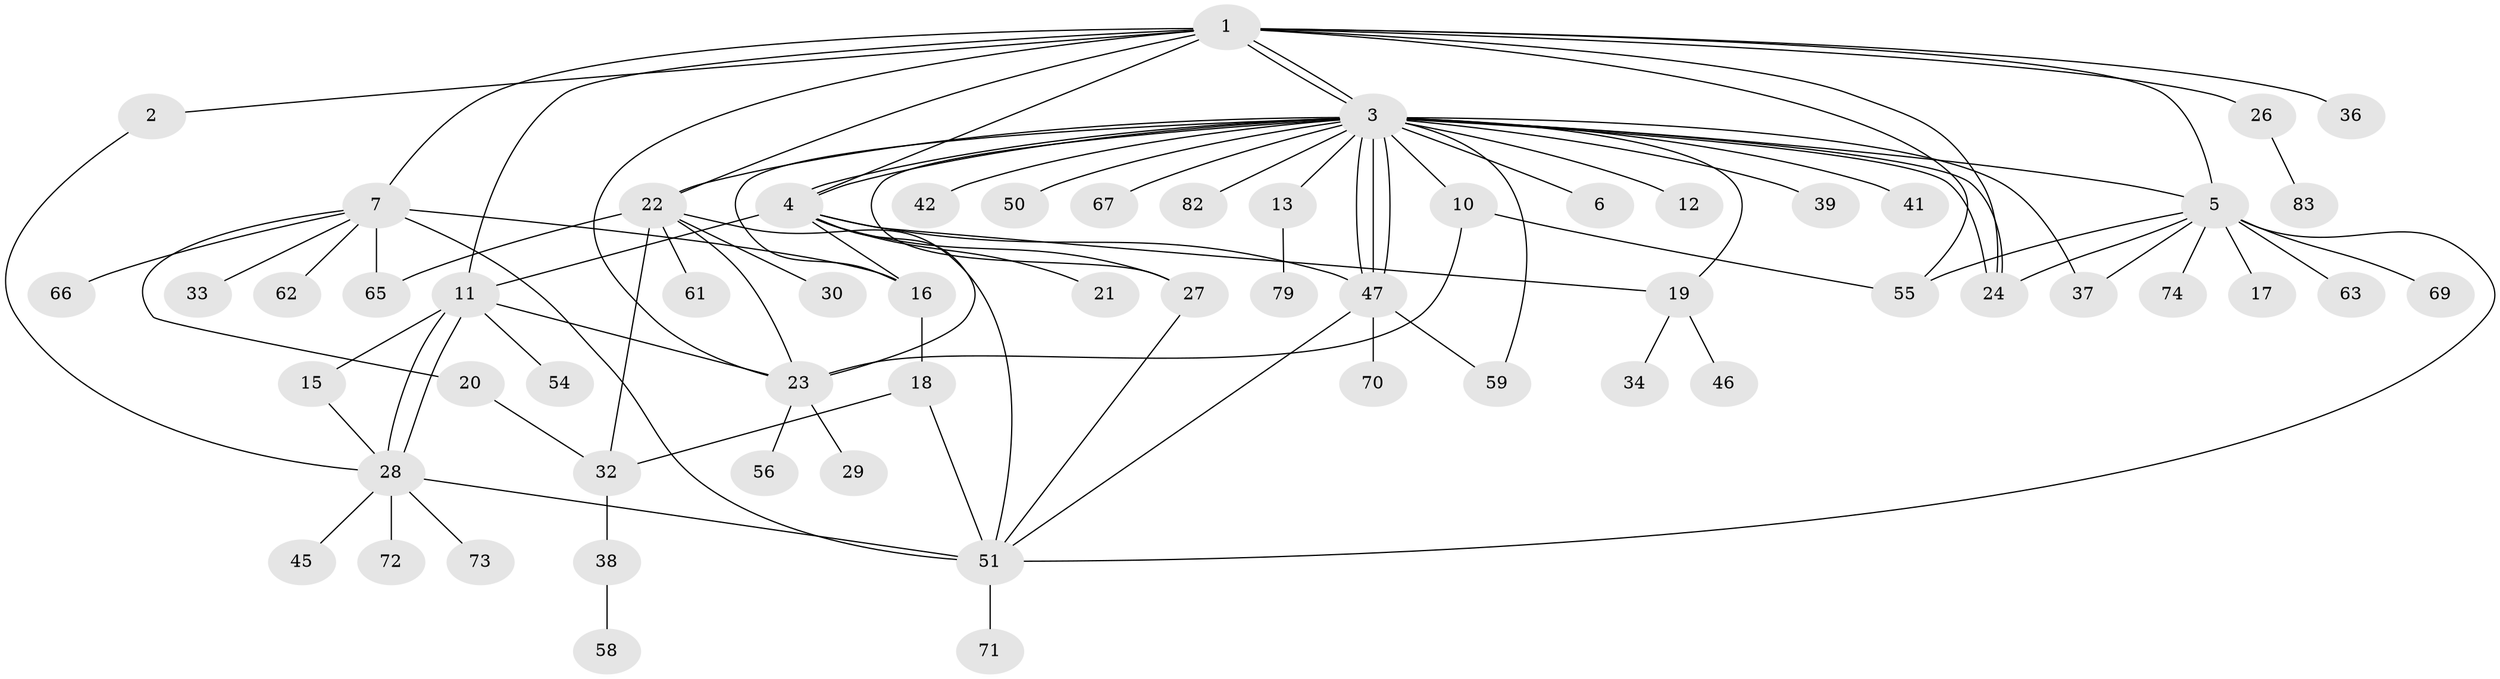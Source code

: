 // Generated by graph-tools (version 1.1) at 2025/23/03/03/25 07:23:52]
// undirected, 60 vertices, 95 edges
graph export_dot {
graph [start="1"]
  node [color=gray90,style=filled];
  1 [super="+84"];
  2;
  3 [super="+9"];
  4 [super="+8"];
  5 [super="+31"];
  6;
  7 [super="+14"];
  10 [super="+68"];
  11 [super="+75"];
  12;
  13;
  15 [super="+76"];
  16;
  17 [super="+43"];
  18 [super="+48"];
  19 [super="+25"];
  20 [super="+49"];
  21;
  22 [super="+64"];
  23 [super="+53"];
  24 [super="+44"];
  26 [super="+81"];
  27;
  28 [super="+35"];
  29;
  30;
  32 [super="+78"];
  33;
  34;
  36 [super="+77"];
  37 [super="+40"];
  38 [super="+52"];
  39;
  41;
  42;
  45;
  46;
  47 [super="+60"];
  50;
  51 [super="+57"];
  54;
  55 [super="+80"];
  56;
  58;
  59;
  61;
  62;
  63;
  65;
  66;
  67;
  69;
  70;
  71;
  72;
  73;
  74;
  79;
  82;
  83;
  1 -- 2;
  1 -- 3;
  1 -- 3;
  1 -- 4;
  1 -- 5;
  1 -- 7 [weight=2];
  1 -- 11;
  1 -- 23;
  1 -- 24;
  1 -- 26;
  1 -- 36;
  1 -- 55;
  1 -- 22;
  2 -- 28;
  3 -- 4;
  3 -- 4;
  3 -- 6;
  3 -- 10;
  3 -- 12;
  3 -- 13;
  3 -- 16;
  3 -- 19;
  3 -- 22;
  3 -- 24;
  3 -- 24;
  3 -- 27;
  3 -- 37;
  3 -- 39;
  3 -- 41;
  3 -- 42;
  3 -- 47;
  3 -- 47;
  3 -- 47;
  3 -- 50;
  3 -- 59;
  3 -- 67;
  3 -- 82;
  3 -- 5;
  4 -- 11;
  4 -- 21;
  4 -- 27;
  4 -- 16;
  4 -- 23;
  4 -- 19;
  4 -- 47;
  5 -- 17;
  5 -- 51;
  5 -- 63;
  5 -- 69;
  5 -- 55;
  5 -- 74;
  5 -- 24;
  5 -- 37;
  7 -- 16;
  7 -- 20;
  7 -- 66;
  7 -- 51;
  7 -- 65;
  7 -- 33;
  7 -- 62;
  10 -- 23 [weight=2];
  10 -- 55;
  11 -- 15;
  11 -- 23;
  11 -- 28;
  11 -- 28;
  11 -- 54;
  13 -- 79;
  15 -- 28;
  16 -- 18;
  18 -- 51;
  18 -- 32;
  19 -- 34;
  19 -- 46;
  20 -- 32;
  22 -- 23;
  22 -- 30;
  22 -- 32;
  22 -- 61;
  22 -- 65;
  22 -- 51;
  23 -- 29;
  23 -- 56;
  26 -- 83;
  27 -- 51;
  28 -- 45;
  28 -- 72;
  28 -- 73;
  28 -- 51;
  32 -- 38;
  38 -- 58;
  47 -- 70;
  47 -- 51;
  47 -- 59;
  51 -- 71;
}
